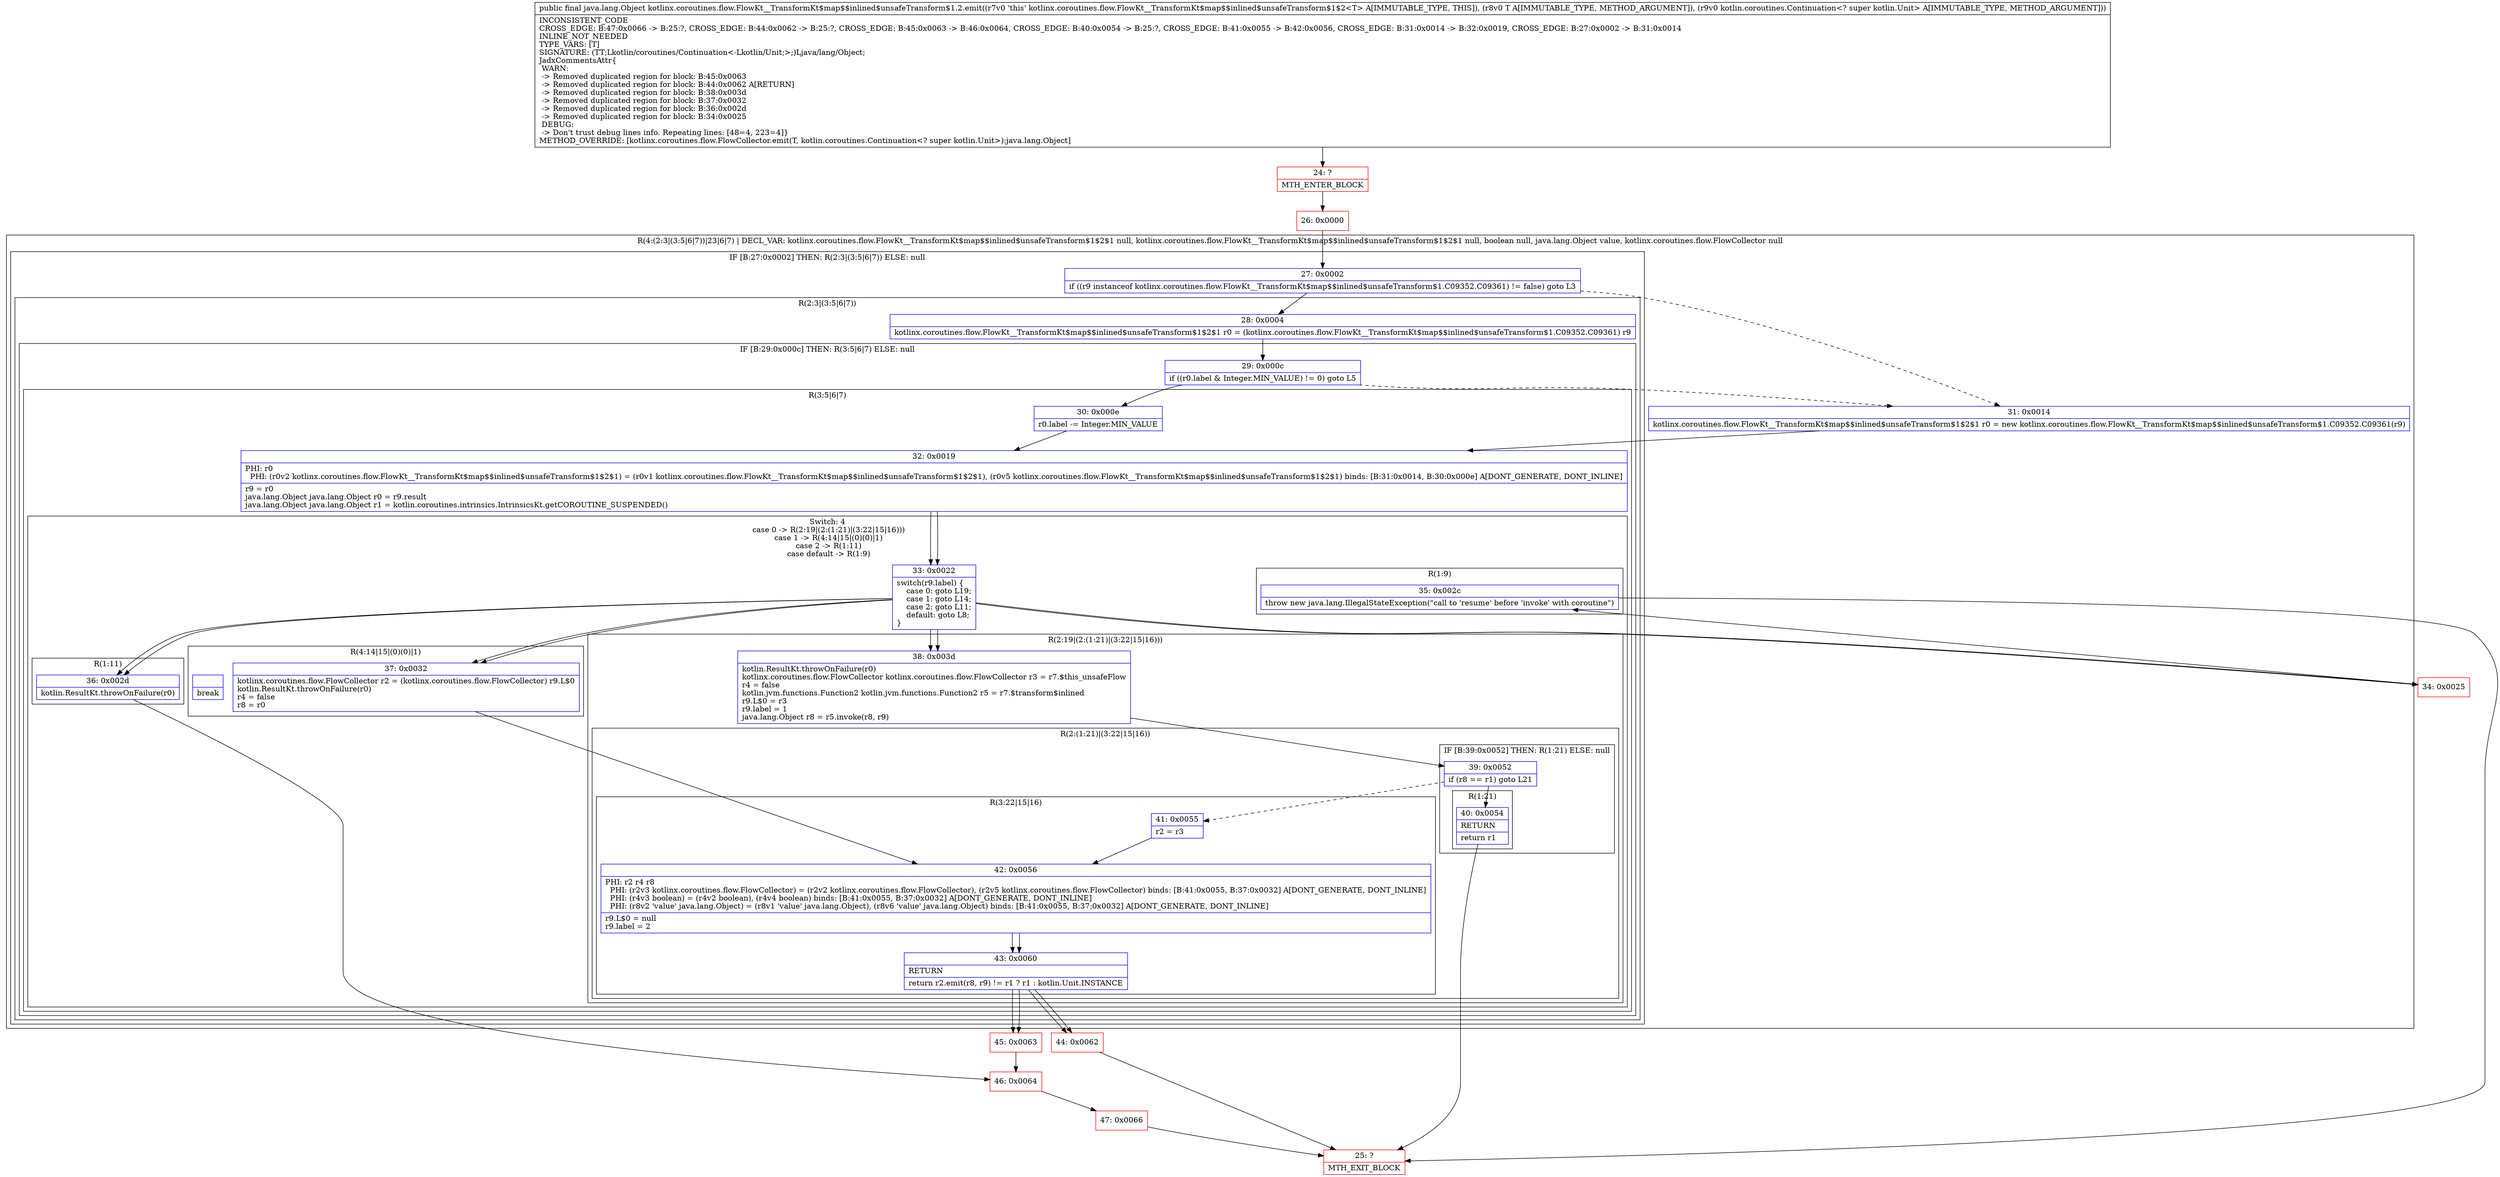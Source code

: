 digraph "CFG forkotlinx.coroutines.flow.FlowKt__TransformKt$map$$inlined$unsafeTransform$1.2.emit(Ljava\/lang\/Object;Lkotlin\/coroutines\/Continuation;)Ljava\/lang\/Object;" {
subgraph cluster_Region_117621840 {
label = "R(4:(2:3|(3:5|6|7))|23|6|7) | DECL_VAR: kotlinx.coroutines.flow.FlowKt__TransformKt$map$$inlined$unsafeTransform$1$2$1 null, kotlinx.coroutines.flow.FlowKt__TransformKt$map$$inlined$unsafeTransform$1$2$1 null, boolean null, java.lang.Object value, kotlinx.coroutines.flow.FlowCollector null\l";
node [shape=record,color=blue];
subgraph cluster_IfRegion_845025200 {
label = "IF [B:27:0x0002] THEN: R(2:3|(3:5|6|7)) ELSE: null";
node [shape=record,color=blue];
Node_27 [shape=record,label="{27\:\ 0x0002|if ((r9 instanceof kotlinx.coroutines.flow.FlowKt__TransformKt$map$$inlined$unsafeTransform$1.C09352.C09361) != false) goto L3\l}"];
subgraph cluster_Region_843221577 {
label = "R(2:3|(3:5|6|7))";
node [shape=record,color=blue];
Node_28 [shape=record,label="{28\:\ 0x0004|kotlinx.coroutines.flow.FlowKt__TransformKt$map$$inlined$unsafeTransform$1$2$1 r0 = (kotlinx.coroutines.flow.FlowKt__TransformKt$map$$inlined$unsafeTransform$1.C09352.C09361) r9\l}"];
subgraph cluster_IfRegion_1663744576 {
label = "IF [B:29:0x000c] THEN: R(3:5|6|7) ELSE: null";
node [shape=record,color=blue];
Node_29 [shape=record,label="{29\:\ 0x000c|if ((r0.label & Integer.MIN_VALUE) != 0) goto L5\l}"];
subgraph cluster_Region_1230111719 {
label = "R(3:5|6|7)";
node [shape=record,color=blue];
Node_30 [shape=record,label="{30\:\ 0x000e|r0.label \-= Integer.MIN_VALUE\l}"];
Node_32 [shape=record,label="{32\:\ 0x0019|PHI: r0 \l  PHI: (r0v2 kotlinx.coroutines.flow.FlowKt__TransformKt$map$$inlined$unsafeTransform$1$2$1) = (r0v1 kotlinx.coroutines.flow.FlowKt__TransformKt$map$$inlined$unsafeTransform$1$2$1), (r0v5 kotlinx.coroutines.flow.FlowKt__TransformKt$map$$inlined$unsafeTransform$1$2$1) binds: [B:31:0x0014, B:30:0x000e] A[DONT_GENERATE, DONT_INLINE]\l|r9 = r0\ljava.lang.Object java.lang.Object r0 = r9.result\ljava.lang.Object java.lang.Object r1 = kotlin.coroutines.intrinsics.IntrinsicsKt.getCOROUTINE_SUSPENDED()\l}"];
subgraph cluster_SwitchRegion_1705275060 {
label = "Switch: 4
 case 0 -> R(2:19|(2:(1:21)|(3:22|15|16)))
 case 1 -> R(4:14|15|(0)(0)|1)
 case 2 -> R(1:11)
 case default -> R(1:9)";
node [shape=record,color=blue];
Node_33 [shape=record,label="{33\:\ 0x0022|switch(r9.label) \{\l    case 0: goto L19;\l    case 1: goto L14;\l    case 2: goto L11;\l    default: goto L8;\l\}\l}"];
subgraph cluster_Region_1955927572 {
label = "R(2:19|(2:(1:21)|(3:22|15|16)))";
node [shape=record,color=blue];
Node_38 [shape=record,label="{38\:\ 0x003d|kotlin.ResultKt.throwOnFailure(r0)\lkotlinx.coroutines.flow.FlowCollector kotlinx.coroutines.flow.FlowCollector r3 = r7.$this_unsafeFlow\lr4 = false\lkotlin.jvm.functions.Function2 kotlin.jvm.functions.Function2 r5 = r7.$transform$inlined\lr9.L$0 = r3\lr9.label = 1\ljava.lang.Object r8 = r5.invoke(r8, r9)\l}"];
subgraph cluster_Region_1399515704 {
label = "R(2:(1:21)|(3:22|15|16))";
node [shape=record,color=blue];
subgraph cluster_IfRegion_1800628140 {
label = "IF [B:39:0x0052] THEN: R(1:21) ELSE: null";
node [shape=record,color=blue];
Node_39 [shape=record,label="{39\:\ 0x0052|if (r8 == r1) goto L21\l}"];
subgraph cluster_Region_595586751 {
label = "R(1:21)";
node [shape=record,color=blue];
Node_40 [shape=record,label="{40\:\ 0x0054|RETURN\l|return r1\l}"];
}
}
subgraph cluster_Region_1386469901 {
label = "R(3:22|15|16)";
node [shape=record,color=blue];
Node_41 [shape=record,label="{41\:\ 0x0055|r2 = r3\l}"];
Node_42 [shape=record,label="{42\:\ 0x0056|PHI: r2 r4 r8 \l  PHI: (r2v3 kotlinx.coroutines.flow.FlowCollector) = (r2v2 kotlinx.coroutines.flow.FlowCollector), (r2v5 kotlinx.coroutines.flow.FlowCollector) binds: [B:41:0x0055, B:37:0x0032] A[DONT_GENERATE, DONT_INLINE]\l  PHI: (r4v3 boolean) = (r4v2 boolean), (r4v4 boolean) binds: [B:41:0x0055, B:37:0x0032] A[DONT_GENERATE, DONT_INLINE]\l  PHI: (r8v2 'value' java.lang.Object) = (r8v1 'value' java.lang.Object), (r8v6 'value' java.lang.Object) binds: [B:41:0x0055, B:37:0x0032] A[DONT_GENERATE, DONT_INLINE]\l|r9.L$0 = null\lr9.label = 2\l}"];
Node_43 [shape=record,label="{43\:\ 0x0060|RETURN\l|return r2.emit(r8, r9) != r1 ? r1 : kotlin.Unit.INSTANCE\l}"];
}
}
}
subgraph cluster_Region_196589189 {
label = "R(4:14|15|(0)(0)|1)";
node [shape=record,color=blue];
Node_37 [shape=record,label="{37\:\ 0x0032|kotlinx.coroutines.flow.FlowCollector r2 = (kotlinx.coroutines.flow.FlowCollector) r9.L$0\lkotlin.ResultKt.throwOnFailure(r0)\lr4 = false\lr8 = r0\l}"];
Node_42 [shape=record,label="{42\:\ 0x0056|PHI: r2 r4 r8 \l  PHI: (r2v3 kotlinx.coroutines.flow.FlowCollector) = (r2v2 kotlinx.coroutines.flow.FlowCollector), (r2v5 kotlinx.coroutines.flow.FlowCollector) binds: [B:41:0x0055, B:37:0x0032] A[DONT_GENERATE, DONT_INLINE]\l  PHI: (r4v3 boolean) = (r4v2 boolean), (r4v4 boolean) binds: [B:41:0x0055, B:37:0x0032] A[DONT_GENERATE, DONT_INLINE]\l  PHI: (r8v2 'value' java.lang.Object) = (r8v1 'value' java.lang.Object), (r8v6 'value' java.lang.Object) binds: [B:41:0x0055, B:37:0x0032] A[DONT_GENERATE, DONT_INLINE]\l|r9.L$0 = null\lr9.label = 2\l}"];
subgraph cluster_IfRegion_1302378633 {
label = "IF [B:43:0x0060] THEN: R(0) ELSE: R(0)";
node [shape=record,color=blue];
Node_43 [shape=record,label="{43\:\ 0x0060|RETURN\l|return r2.emit(r8, r9) != r1 ? r1 : kotlin.Unit.INSTANCE\l}"];
subgraph cluster_Region_587257620 {
label = "R(0)";
node [shape=record,color=blue];
}
subgraph cluster_Region_1633775435 {
label = "R(0)";
node [shape=record,color=blue];
}
}
Node_InsnContainer_1471099293 [shape=record,label="{|break\l}"];
}
subgraph cluster_Region_1567023387 {
label = "R(1:11)";
node [shape=record,color=blue];
Node_36 [shape=record,label="{36\:\ 0x002d|kotlin.ResultKt.throwOnFailure(r0)\l}"];
}
subgraph cluster_Region_1393572474 {
label = "R(1:9)";
node [shape=record,color=blue];
Node_35 [shape=record,label="{35\:\ 0x002c|throw new java.lang.IllegalStateException(\"call to 'resume' before 'invoke' with coroutine\")\l}"];
}
}
}
}
}
}
Node_31 [shape=record,label="{31\:\ 0x0014|kotlinx.coroutines.flow.FlowKt__TransformKt$map$$inlined$unsafeTransform$1$2$1 r0 = new kotlinx.coroutines.flow.FlowKt__TransformKt$map$$inlined$unsafeTransform$1.C09352.C09361(r9)\l}"];
Node_32 [shape=record,label="{32\:\ 0x0019|PHI: r0 \l  PHI: (r0v2 kotlinx.coroutines.flow.FlowKt__TransformKt$map$$inlined$unsafeTransform$1$2$1) = (r0v1 kotlinx.coroutines.flow.FlowKt__TransformKt$map$$inlined$unsafeTransform$1$2$1), (r0v5 kotlinx.coroutines.flow.FlowKt__TransformKt$map$$inlined$unsafeTransform$1$2$1) binds: [B:31:0x0014, B:30:0x000e] A[DONT_GENERATE, DONT_INLINE]\l|r9 = r0\ljava.lang.Object java.lang.Object r0 = r9.result\ljava.lang.Object java.lang.Object r1 = kotlin.coroutines.intrinsics.IntrinsicsKt.getCOROUTINE_SUSPENDED()\l}"];
subgraph cluster_SwitchRegion_299442847 {
label = "Switch: 0";
node [shape=record,color=blue];
Node_33 [shape=record,label="{33\:\ 0x0022|switch(r9.label) \{\l    case 0: goto L19;\l    case 1: goto L14;\l    case 2: goto L11;\l    default: goto L8;\l\}\l}"];
}
}
Node_24 [shape=record,color=red,label="{24\:\ ?|MTH_ENTER_BLOCK\l}"];
Node_26 [shape=record,color=red,label="{26\:\ 0x0000}"];
Node_34 [shape=record,color=red,label="{34\:\ 0x0025}"];
Node_25 [shape=record,color=red,label="{25\:\ ?|MTH_EXIT_BLOCK\l}"];
Node_46 [shape=record,color=red,label="{46\:\ 0x0064}"];
Node_47 [shape=record,color=red,label="{47\:\ 0x0066}"];
Node_44 [shape=record,color=red,label="{44\:\ 0x0062}"];
Node_45 [shape=record,color=red,label="{45\:\ 0x0063}"];
MethodNode[shape=record,label="{public final java.lang.Object kotlinx.coroutines.flow.FlowKt__TransformKt$map$$inlined$unsafeTransform$1.2.emit((r7v0 'this' kotlinx.coroutines.flow.FlowKt__TransformKt$map$$inlined$unsafeTransform$1$2\<T\> A[IMMUTABLE_TYPE, THIS]), (r8v0 T A[IMMUTABLE_TYPE, METHOD_ARGUMENT]), (r9v0 kotlin.coroutines.Continuation\<? super kotlin.Unit\> A[IMMUTABLE_TYPE, METHOD_ARGUMENT]))  | INCONSISTENT_CODE\lCROSS_EDGE: B:47:0x0066 \-\> B:25:?, CROSS_EDGE: B:44:0x0062 \-\> B:25:?, CROSS_EDGE: B:45:0x0063 \-\> B:46:0x0064, CROSS_EDGE: B:40:0x0054 \-\> B:25:?, CROSS_EDGE: B:41:0x0055 \-\> B:42:0x0056, CROSS_EDGE: B:31:0x0014 \-\> B:32:0x0019, CROSS_EDGE: B:27:0x0002 \-\> B:31:0x0014\lINLINE_NOT_NEEDED\lTYPE_VARS: [T]\lSIGNATURE: (TT;Lkotlin\/coroutines\/Continuation\<\-Lkotlin\/Unit;\>;)Ljava\/lang\/Object;\lJadxCommentsAttr\{\l WARN: \l \-\> Removed duplicated region for block: B:45:0x0063 \l \-\> Removed duplicated region for block: B:44:0x0062 A[RETURN]\l \-\> Removed duplicated region for block: B:38:0x003d \l \-\> Removed duplicated region for block: B:37:0x0032 \l \-\> Removed duplicated region for block: B:36:0x002d \l \-\> Removed duplicated region for block: B:34:0x0025 \l DEBUG: \l \-\> Don't trust debug lines info. Repeating lines: [48=4, 223=4]\}\lMETHOD_OVERRIDE: [kotlinx.coroutines.flow.FlowCollector.emit(T, kotlin.coroutines.Continuation\<? super kotlin.Unit\>):java.lang.Object]\l}"];
MethodNode -> Node_24;Node_27 -> Node_28;
Node_27 -> Node_31[style=dashed];
Node_28 -> Node_29;
Node_29 -> Node_30;
Node_29 -> Node_31[style=dashed];
Node_30 -> Node_32;
Node_32 -> Node_33;
Node_33 -> Node_34;
Node_33 -> Node_36;
Node_33 -> Node_37;
Node_33 -> Node_38;
Node_38 -> Node_39;
Node_39 -> Node_40;
Node_39 -> Node_41[style=dashed];
Node_40 -> Node_25;
Node_41 -> Node_42;
Node_42 -> Node_43;
Node_43 -> Node_44;
Node_43 -> Node_45;
Node_37 -> Node_42;
Node_42 -> Node_43;
Node_43 -> Node_44;
Node_43 -> Node_45;
Node_36 -> Node_46;
Node_35 -> Node_25;
Node_31 -> Node_32;
Node_32 -> Node_33;
Node_33 -> Node_34;
Node_33 -> Node_36;
Node_33 -> Node_37;
Node_33 -> Node_38;
Node_24 -> Node_26;
Node_26 -> Node_27;
Node_34 -> Node_35;
Node_46 -> Node_47;
Node_47 -> Node_25;
Node_44 -> Node_25;
Node_45 -> Node_46;
}

